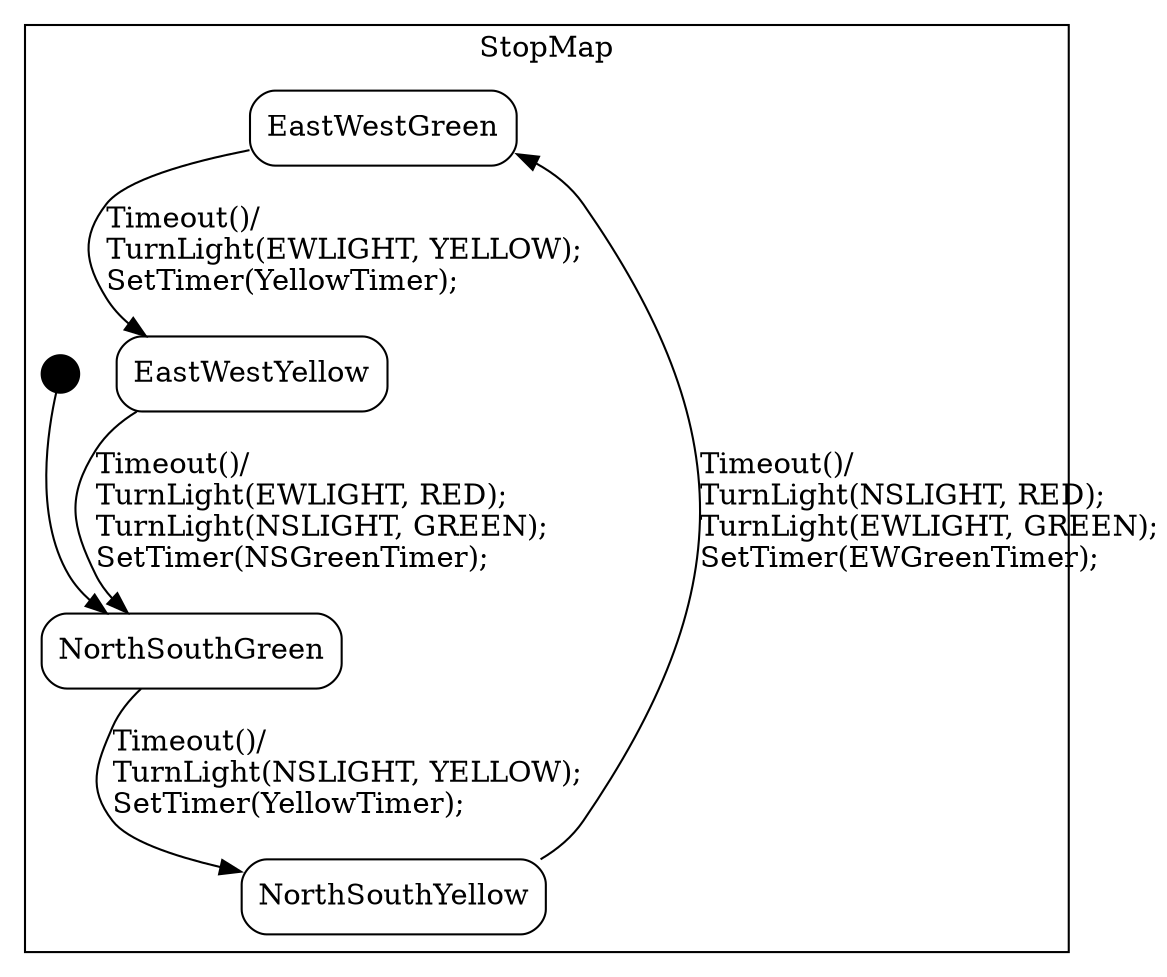 digraph stoplight {

    node
        [shape=Mrecord width=1.5];

    subgraph cluster_StopMap {

        label="StopMap";

        //
        // States (Nodes)
        //

        "StopMap::EastWestGreen"
            [label="{EastWestGreen}"];

        "StopMap::EastWestYellow"
            [label="{EastWestYellow}"];

        "StopMap::NorthSouthGreen"
            [label="{NorthSouthGreen}"];

        "StopMap::NorthSouthYellow"
            [label="{NorthSouthYellow}"];

        "%start"
            [label="" shape=circle style=filled fillcolor=black width=0.25];

        //
        // Transitions (Edges)
        //

        "StopMap::EastWestGreen" -> "StopMap::EastWestYellow"
            [label="Timeout()/\lTurnLight(EWLIGHT, YELLOW);\lSetTimer(YellowTimer);\l"];

        "StopMap::EastWestYellow" -> "StopMap::NorthSouthGreen"
            [label="Timeout()/\lTurnLight(EWLIGHT, RED);\lTurnLight(NSLIGHT, GREEN);\lSetTimer(NSGreenTimer);\l"];

        "StopMap::NorthSouthGreen" -> "StopMap::NorthSouthYellow"
            [label="Timeout()/\lTurnLight(NSLIGHT, YELLOW);\lSetTimer(YellowTimer);\l"];

        "StopMap::NorthSouthYellow" -> "StopMap::EastWestGreen"
            [label="Timeout()/\lTurnLight(NSLIGHT, RED);\lTurnLight(EWLIGHT, GREEN);\lSetTimer(EWGreenTimer);\l"];

        "%start" -> "StopMap::NorthSouthGreen"
    }

}
